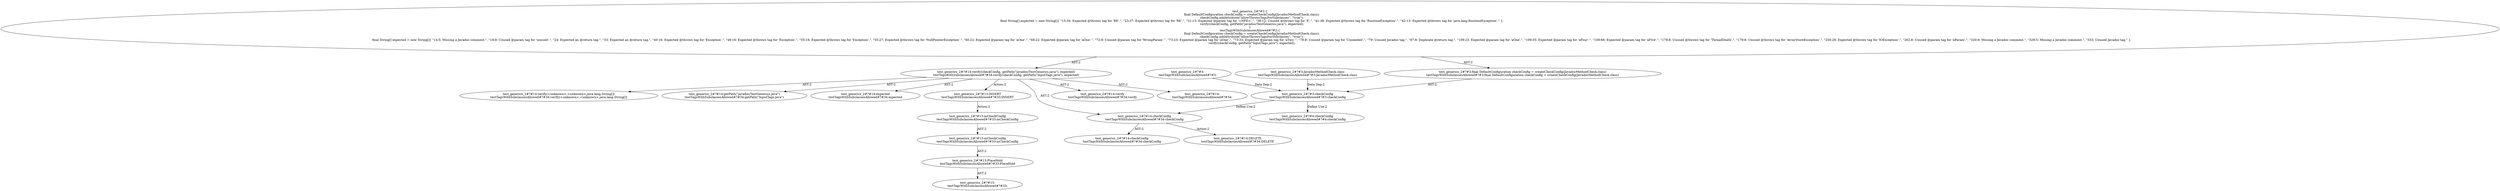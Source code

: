 digraph "Pattern" {
0 [label="test_generics_2#?#14:DELETE
testTagsWithSubclassesAllowed#?#34:DELETE" shape=ellipse]
1 [label="test_generics_2#?#14:checkConfig
testTagsWithSubclassesAllowed#?#34:checkConfig" shape=ellipse]
2 [label="test_generics_2#?#3:checkConfig
testTagsWithSubclassesAllowed#?#3:checkConfig" shape=ellipse]
3 [label="test_generics_2#?#3:final DefaultConfiguration checkConfig = createCheckConfig(JavadocMethodCheck.class)
testTagsWithSubclassesAllowed#?#3:final DefaultConfiguration checkConfig = createCheckConfig(JavadocMethodCheck.class)" shape=ellipse]
4 [label="test_generics_2#?#3:
testTagsWithSubclassesAllowed#?#3:" shape=ellipse]
5 [label="test_generics_2#?#3:JavadocMethodCheck.class
testTagsWithSubclassesAllowed#?#3:JavadocMethodCheck.class" shape=ellipse]
6 [label="test_generics_2#?#4:checkConfig
testTagsWithSubclassesAllowed#?#4:checkConfig" shape=ellipse]
7 [label="test_generics_2#?#14:verify(checkConfig, getPath(\"javadoc/TestGenerics.java\"), expected)
testTagsWithSubclassesAllowed#?#34:verify(checkConfig, getPath(\"InputTags.java\"), expected)" shape=ellipse]
8 [label="test_generics_2#?#2:\{
    final DefaultConfiguration checkConfig = createCheckConfig(JavadocMethodCheck.class);
    checkConfig.addAttribute(\"allowThrowsTagsForSubclasses\", \"true\");
    final String[] expected = new String[]\{ \"15:34: Expected @throws tag for 'RE'.\", \"23:37: Expected @throws tag for 'RE'.\", \"31:13: Expected @param tag for '<NPE>'.\", \"38:12: Unused @throws tag for 'E'.\", \"41:38: Expected @throws tag for 'RuntimeException'.\", \"42:13: Expected @throws tag for 'java.lang.RuntimeException'.\" \};
    verify(checkConfig, getPath(\"javadoc/TestGenerics.java\"), expected);
\}
testTagsWithSubclassesAllowed#?#2:\{
    final DefaultConfiguration checkConfig = createCheckConfig(JavadocMethodCheck.class);
    checkConfig.addAttribute(\"allowThrowsTagsForSubclasses\", \"true\");
    final String[] expected = new String[]\{ \"14:5: Missing a Javadoc comment.\", \"18:9: Unused @param tag for 'unused'.\", \"24: Expected an @return tag.\", \"33: Expected an @return tag.\", \"40:16: Expected @throws tag for 'Exception'.\", \"49:16: Expected @throws tag for 'Exception'.\", \"55:16: Expected @throws tag for 'Exception'.\", \"55:27: Expected @throws tag for 'NullPointerException'.\", \"60:22: Expected @param tag for 'aOne'.\", \"68:22: Expected @param tag for 'aOne'.\", \"72:9: Unused @param tag for 'WrongParam'.\", \"73:23: Expected @param tag for 'aOne'.\", \"73:33: Expected @param tag for 'aTwo'.\", \"78:8: Unused @param tag for 'Unneeded'.\", \"79: Unused Javadoc tag.\", \"87:8: Duplicate @return tag.\", \"109:23: Expected @param tag for 'aOne'.\", \"109:55: Expected @param tag for 'aFour'.\", \"109:66: Expected @param tag for 'aFive'.\", \"178:8: Unused @throws tag for 'ThreadDeath'.\", \"179:8: Unused @throws tag for 'ArrayStoreException'.\", \"256:28: Expected @throws tag for 'IOException'.\", \"262:8: Unused @param tag for 'aParam'.\", \"320:9: Missing a Javadoc comment.\", \"329:5: Missing a Javadoc comment.\", \"333: Unused Javadoc tag.\" \};
    verify(checkConfig, getPath(\"InputTags.java\"), expected);
\}" shape=ellipse]
9 [label="test_generics_2#?#14:verify
testTagsWithSubclassesAllowed#?#34:verify" shape=ellipse]
10 [label="test_generics_2#?#14:
testTagsWithSubclassesAllowed#?#34:" shape=ellipse]
11 [label="test_generics_2#?#14:verify(<unknown>,<unknown>,java.lang.String[])
testTagsWithSubclassesAllowed#?#34:verify(<unknown>,<unknown>,java.lang.String[])" shape=ellipse]
12 [label="test_generics_2#?#14:getPath(\"javadoc/TestGenerics.java\")
testTagsWithSubclassesAllowed#?#34:getPath(\"InputTags.java\")" shape=ellipse]
13 [label="test_generics_2#?#14:expected
testTagsWithSubclassesAllowed#?#34:expected" shape=ellipse]
14 [label="test_generics_2#?#13:INSERT
testTagsWithSubclassesAllowed#?#33:INSERT" shape=ellipse]
15 [label="test_generics_2#?#13:mCheckConfig
testTagsWithSubclassesAllowed#?#33:mCheckConfig" shape=ellipse]
16 [label="test_generics_2#?#13:mCheckConfig
testTagsWithSubclassesAllowed#?#33:mCheckConfig" shape=ellipse]
17 [label="test_generics_2#?#13:PlaceHold
testTagsWithSubclassesAllowed#?#33:PlaceHold" shape=ellipse]
18 [label="test_generics_2#?#13:
testTagsWithSubclassesAllowed#?#33:" shape=ellipse]
19 [label="test_generics_2#?#14:checkConfig
testTagsWithSubclassesAllowed#?#34:checkConfig" shape=ellipse]
1 -> 0 [label="Action:2"];
1 -> 19 [label="AST:2"];
2 -> 1 [label="Define Use:2"];
2 -> 6 [label="Define Use:2"];
3 -> 2 [label="AST:2"];
4 -> 2 [label="Data Dep:2"];
5 -> 2 [label="Data Dep:2"];
7 -> 1 [label="AST:2"];
7 -> 9 [label="AST:2"];
7 -> 10 [label="AST:2"];
7 -> 11 [label="AST:2"];
7 -> 12 [label="AST:2"];
7 -> 13 [label="AST:2"];
7 -> 14 [label="Action:2"];
8 -> 3 [label="AST:2"];
8 -> 7 [label="AST:2"];
14 -> 15 [label="Action:2"];
15 -> 16 [label="AST:2"];
16 -> 17 [label="AST:2"];
17 -> 18 [label="AST:2"];
}